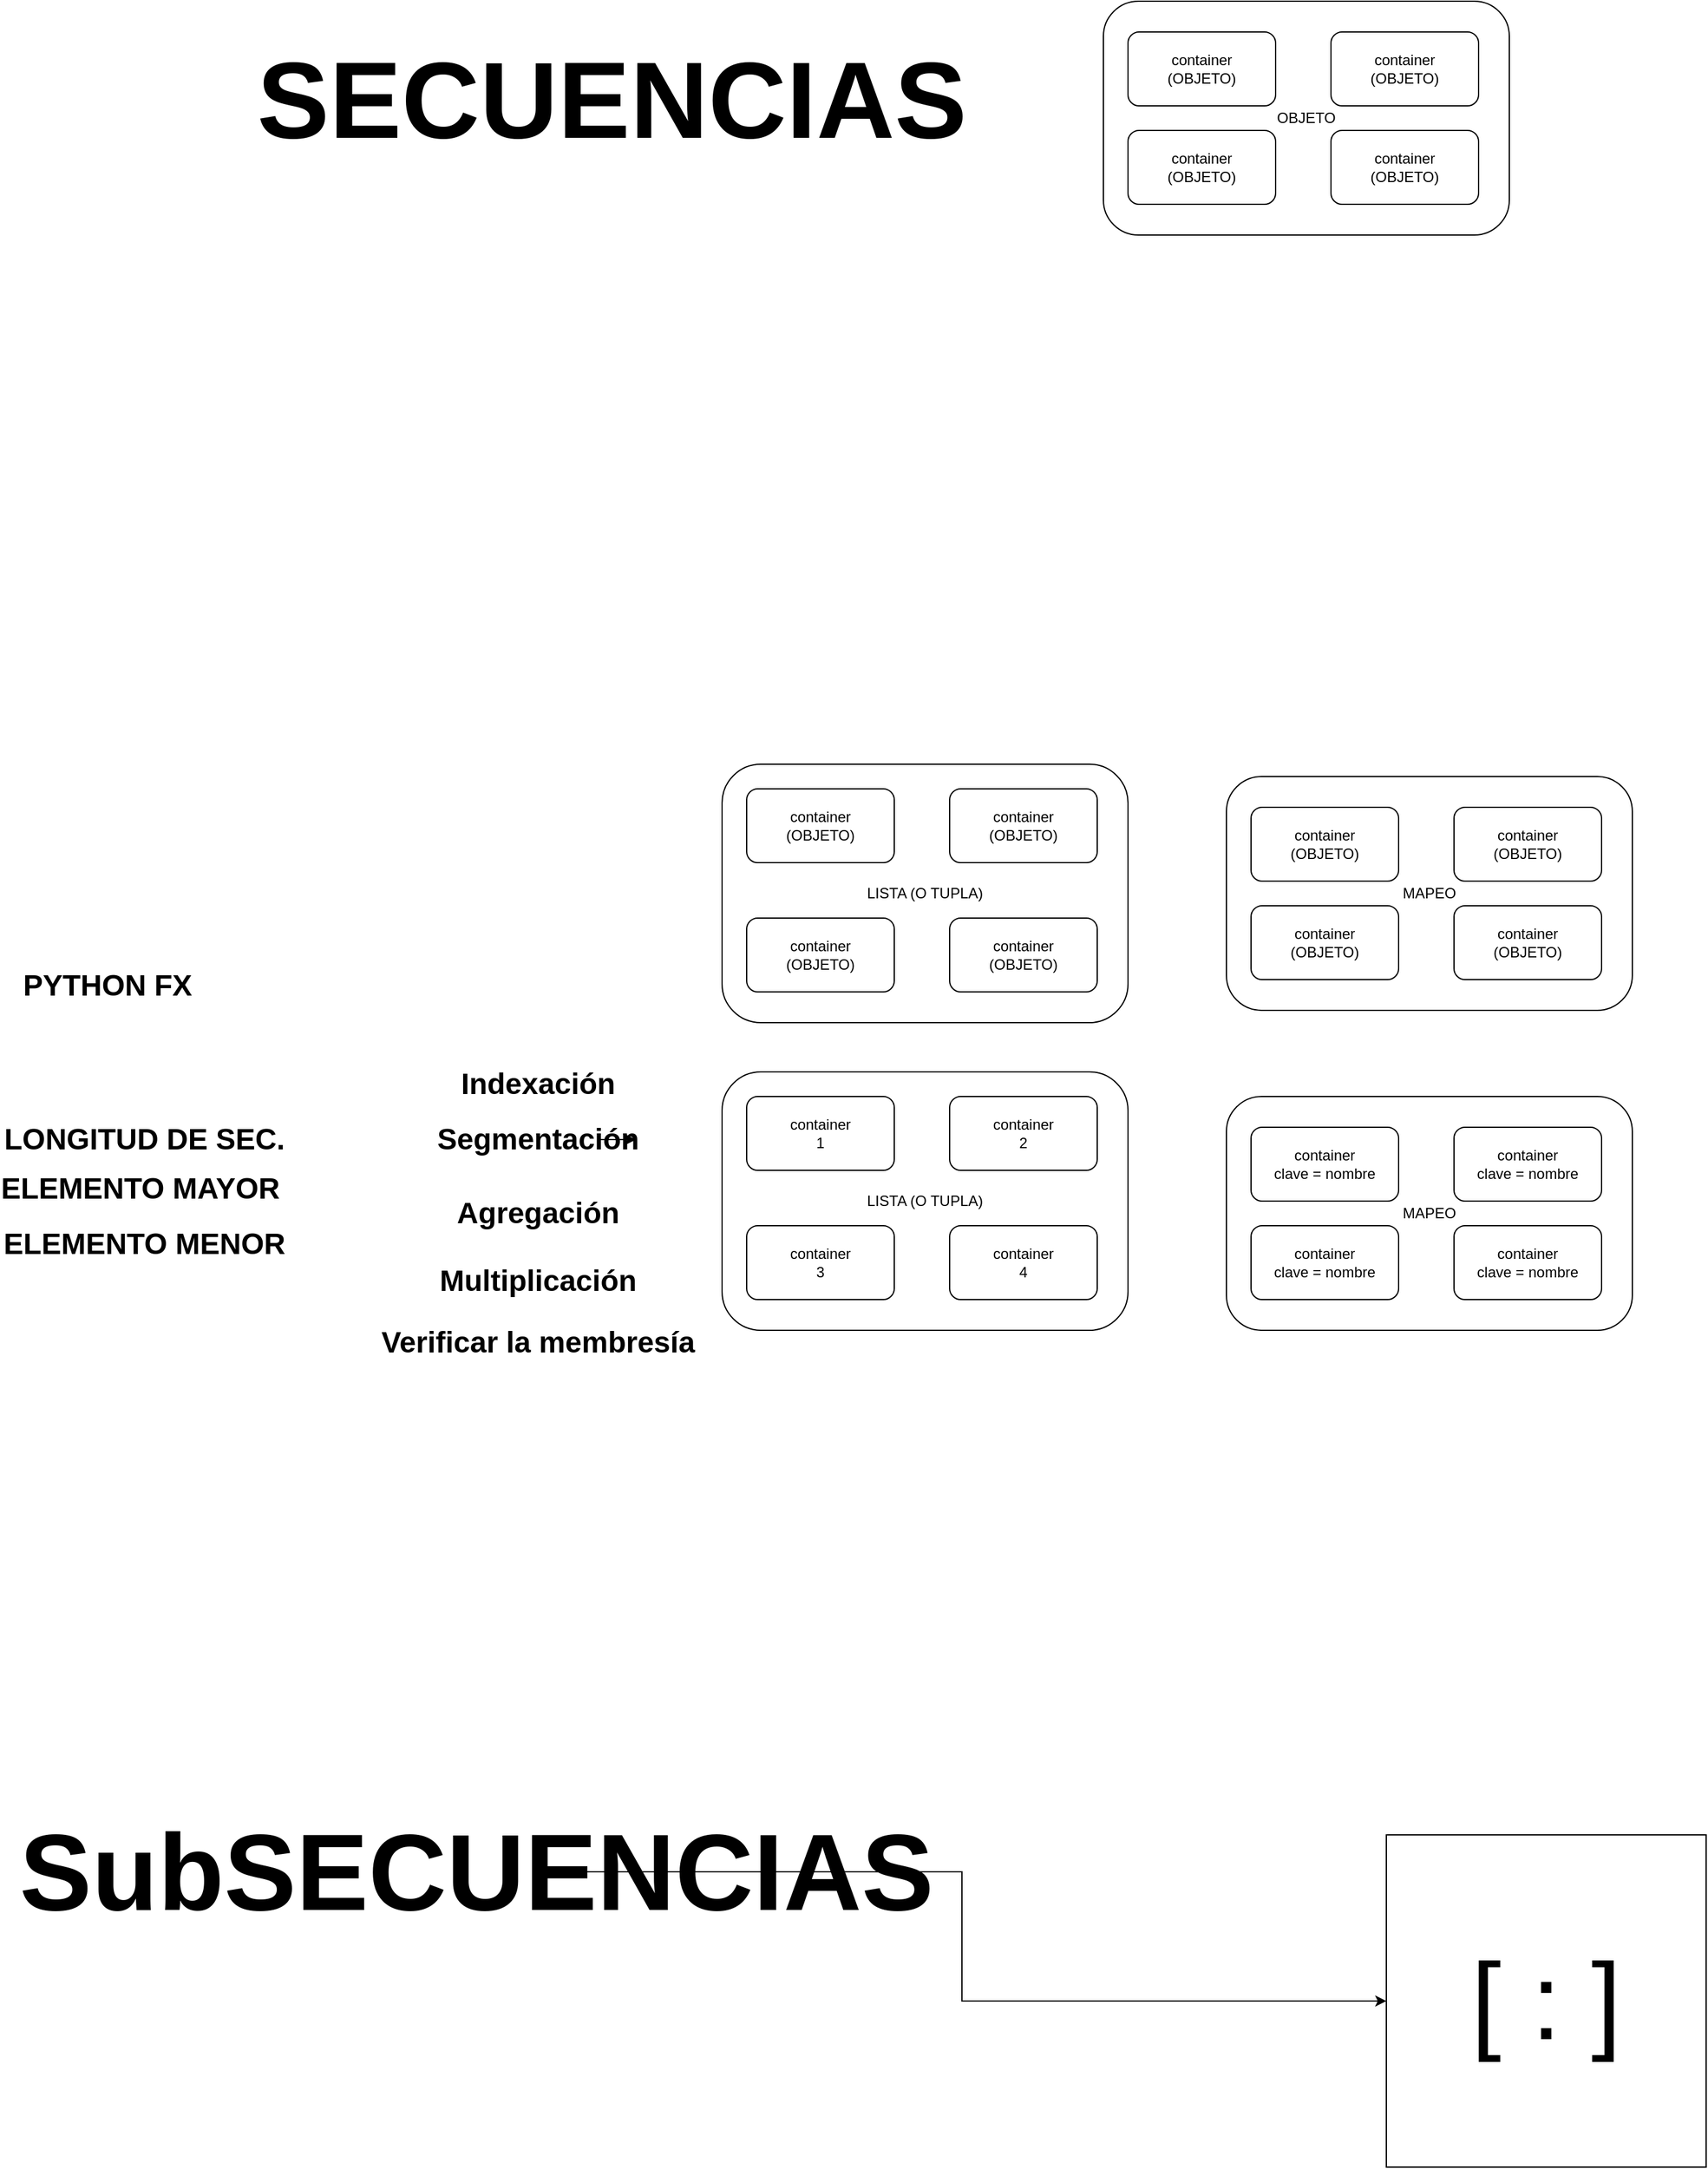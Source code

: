<mxfile version="23.1.3" type="github">
  <diagram name="Page-1" id="hbJS8XIYNHnMWgaqB1Pa">
    <mxGraphModel dx="4435" dy="3245" grid="1" gridSize="10" guides="1" tooltips="1" connect="1" arrows="1" fold="1" page="1" pageScale="1" pageWidth="850" pageHeight="1100" math="0" shadow="0">
      <root>
        <mxCell id="0" />
        <mxCell id="1" parent="0" />
        <mxCell id="fSCyGF-5-5hf1GWgrKXa-2" value="OBJETO" style="rounded=1;whiteSpace=wrap;html=1;" parent="1" vertex="1">
          <mxGeometry x="500" y="-240" width="330" height="190" as="geometry" />
        </mxCell>
        <mxCell id="fSCyGF-5-5hf1GWgrKXa-1" value="container&lt;br&gt;(OBJETO)" style="rounded=1;whiteSpace=wrap;html=1;" parent="1" vertex="1">
          <mxGeometry x="685" y="-215" width="120" height="60" as="geometry" />
        </mxCell>
        <mxCell id="fSCyGF-5-5hf1GWgrKXa-3" value="container&lt;br&gt;(OBJETO)" style="rounded=1;whiteSpace=wrap;html=1;" parent="1" vertex="1">
          <mxGeometry x="685" y="-135" width="120" height="60" as="geometry" />
        </mxCell>
        <mxCell id="fSCyGF-5-5hf1GWgrKXa-4" value="container&lt;br&gt;(OBJETO)" style="rounded=1;whiteSpace=wrap;html=1;" parent="1" vertex="1">
          <mxGeometry x="520" y="-215" width="120" height="60" as="geometry" />
        </mxCell>
        <mxCell id="fSCyGF-5-5hf1GWgrKXa-5" value="container&lt;br&gt;(OBJETO)" style="rounded=1;whiteSpace=wrap;html=1;" parent="1" vertex="1">
          <mxGeometry x="520" y="-135" width="120" height="60" as="geometry" />
        </mxCell>
        <mxCell id="fSCyGF-5-5hf1GWgrKXa-6" value="LISTA (O TUPLA)" style="rounded=1;whiteSpace=wrap;html=1;" parent="1" vertex="1">
          <mxGeometry x="190" y="380" width="330" height="210" as="geometry" />
        </mxCell>
        <mxCell id="fSCyGF-5-5hf1GWgrKXa-7" value="container&lt;br&gt;(OBJETO)" style="rounded=1;whiteSpace=wrap;html=1;" parent="1" vertex="1">
          <mxGeometry x="375" y="400" width="120" height="60" as="geometry" />
        </mxCell>
        <mxCell id="fSCyGF-5-5hf1GWgrKXa-8" value="container&lt;br&gt;(OBJETO)" style="rounded=1;whiteSpace=wrap;html=1;" parent="1" vertex="1">
          <mxGeometry x="375" y="505" width="120" height="60" as="geometry" />
        </mxCell>
        <mxCell id="fSCyGF-5-5hf1GWgrKXa-9" value="container&lt;br&gt;(OBJETO)" style="rounded=1;whiteSpace=wrap;html=1;" parent="1" vertex="1">
          <mxGeometry x="210" y="400" width="120" height="60" as="geometry" />
        </mxCell>
        <mxCell id="fSCyGF-5-5hf1GWgrKXa-10" value="container&lt;br&gt;(OBJETO)" style="rounded=1;whiteSpace=wrap;html=1;" parent="1" vertex="1">
          <mxGeometry x="210" y="505" width="120" height="60" as="geometry" />
        </mxCell>
        <mxCell id="fSCyGF-5-5hf1GWgrKXa-11" value="LISTA (O TUPLA)" style="rounded=1;whiteSpace=wrap;html=1;" parent="1" vertex="1">
          <mxGeometry x="190" y="630" width="330" height="210" as="geometry" />
        </mxCell>
        <mxCell id="fSCyGF-5-5hf1GWgrKXa-12" value="container&lt;br&gt;2" style="rounded=1;whiteSpace=wrap;html=1;" parent="1" vertex="1">
          <mxGeometry x="375" y="650" width="120" height="60" as="geometry" />
        </mxCell>
        <mxCell id="fSCyGF-5-5hf1GWgrKXa-13" value="container&lt;br&gt;4" style="rounded=1;whiteSpace=wrap;html=1;" parent="1" vertex="1">
          <mxGeometry x="375" y="755" width="120" height="60" as="geometry" />
        </mxCell>
        <mxCell id="fSCyGF-5-5hf1GWgrKXa-14" value="container&lt;br&gt;1" style="rounded=1;whiteSpace=wrap;html=1;" parent="1" vertex="1">
          <mxGeometry x="210" y="650" width="120" height="60" as="geometry" />
        </mxCell>
        <mxCell id="fSCyGF-5-5hf1GWgrKXa-15" value="container&lt;br&gt;3" style="rounded=1;whiteSpace=wrap;html=1;" parent="1" vertex="1">
          <mxGeometry x="210" y="755" width="120" height="60" as="geometry" />
        </mxCell>
        <mxCell id="fSCyGF-5-5hf1GWgrKXa-16" value="MAPEO" style="rounded=1;whiteSpace=wrap;html=1;" parent="1" vertex="1">
          <mxGeometry x="600" y="390" width="330" height="190" as="geometry" />
        </mxCell>
        <mxCell id="fSCyGF-5-5hf1GWgrKXa-17" value="container&lt;br&gt;(OBJETO)" style="rounded=1;whiteSpace=wrap;html=1;" parent="1" vertex="1">
          <mxGeometry x="785" y="415" width="120" height="60" as="geometry" />
        </mxCell>
        <mxCell id="fSCyGF-5-5hf1GWgrKXa-18" value="container&lt;br&gt;(OBJETO)" style="rounded=1;whiteSpace=wrap;html=1;" parent="1" vertex="1">
          <mxGeometry x="785" y="495" width="120" height="60" as="geometry" />
        </mxCell>
        <mxCell id="fSCyGF-5-5hf1GWgrKXa-19" value="container&lt;br&gt;(OBJETO)" style="rounded=1;whiteSpace=wrap;html=1;" parent="1" vertex="1">
          <mxGeometry x="620" y="415" width="120" height="60" as="geometry" />
        </mxCell>
        <mxCell id="fSCyGF-5-5hf1GWgrKXa-20" value="container&lt;br&gt;(OBJETO)" style="rounded=1;whiteSpace=wrap;html=1;" parent="1" vertex="1">
          <mxGeometry x="620" y="495" width="120" height="60" as="geometry" />
        </mxCell>
        <mxCell id="fSCyGF-5-5hf1GWgrKXa-21" value="MAPEO" style="rounded=1;whiteSpace=wrap;html=1;" parent="1" vertex="1">
          <mxGeometry x="600" y="650" width="330" height="190" as="geometry" />
        </mxCell>
        <mxCell id="fSCyGF-5-5hf1GWgrKXa-22" value="container&lt;br&gt;clave = nombre" style="rounded=1;whiteSpace=wrap;html=1;" parent="1" vertex="1">
          <mxGeometry x="785" y="675" width="120" height="60" as="geometry" />
        </mxCell>
        <mxCell id="fSCyGF-5-5hf1GWgrKXa-23" value="container&lt;br&gt;clave = nombre" style="rounded=1;whiteSpace=wrap;html=1;" parent="1" vertex="1">
          <mxGeometry x="785" y="755" width="120" height="60" as="geometry" />
        </mxCell>
        <mxCell id="fSCyGF-5-5hf1GWgrKXa-24" value="container&lt;br&gt;clave = nombre" style="rounded=1;whiteSpace=wrap;html=1;" parent="1" vertex="1">
          <mxGeometry x="620" y="675" width="120" height="60" as="geometry" />
        </mxCell>
        <mxCell id="fSCyGF-5-5hf1GWgrKXa-25" value="container&lt;br&gt;clave = nombre" style="rounded=1;whiteSpace=wrap;html=1;" parent="1" vertex="1">
          <mxGeometry x="620" y="755" width="120" height="60" as="geometry" />
        </mxCell>
        <mxCell id="fSCyGF-5-5hf1GWgrKXa-26" value="Indexación" style="text;strokeColor=none;fillColor=none;html=1;fontSize=24;fontStyle=1;verticalAlign=middle;align=center;" parent="1" vertex="1">
          <mxGeometry x="-10" y="620" width="100" height="40" as="geometry" />
        </mxCell>
        <mxCell id="fSCyGF-5-5hf1GWgrKXa-28" style="edgeStyle=orthogonalEdgeStyle;rounded=0;orthogonalLoop=1;jettySize=auto;html=1;exitX=1;exitY=0.5;exitDx=0;exitDy=0;" parent="1" source="fSCyGF-5-5hf1GWgrKXa-27" edge="1">
          <mxGeometry relative="1" as="geometry">
            <mxPoint x="120" y="685" as="targetPoint" />
          </mxGeometry>
        </mxCell>
        <mxCell id="fSCyGF-5-5hf1GWgrKXa-27" value="Segmentación" style="text;strokeColor=none;fillColor=none;html=1;fontSize=24;fontStyle=1;verticalAlign=middle;align=center;" parent="1" vertex="1">
          <mxGeometry x="-10" y="665" width="100" height="40" as="geometry" />
        </mxCell>
        <mxCell id="fSCyGF-5-5hf1GWgrKXa-29" value="Agregación" style="text;strokeColor=none;fillColor=none;html=1;fontSize=24;fontStyle=1;verticalAlign=middle;align=center;" parent="1" vertex="1">
          <mxGeometry x="-10" y="725" width="100" height="40" as="geometry" />
        </mxCell>
        <mxCell id="fSCyGF-5-5hf1GWgrKXa-30" value="Multiplicación" style="text;strokeColor=none;fillColor=none;html=1;fontSize=24;fontStyle=1;verticalAlign=middle;align=center;" parent="1" vertex="1">
          <mxGeometry x="-10" y="780" width="100" height="40" as="geometry" />
        </mxCell>
        <mxCell id="fSCyGF-5-5hf1GWgrKXa-31" value="Verificar la membresía" style="text;strokeColor=none;fillColor=none;html=1;fontSize=24;fontStyle=1;verticalAlign=middle;align=center;" parent="1" vertex="1">
          <mxGeometry x="-10" y="830" width="100" height="40" as="geometry" />
        </mxCell>
        <mxCell id="fSCyGF-5-5hf1GWgrKXa-32" value="PYTHON FX" style="text;strokeColor=none;fillColor=none;html=1;fontSize=24;fontStyle=1;verticalAlign=middle;align=center;" parent="1" vertex="1">
          <mxGeometry x="-360" y="540" width="100" height="40" as="geometry" />
        </mxCell>
        <mxCell id="fSCyGF-5-5hf1GWgrKXa-33" value="LONGITUD DE SEC." style="text;strokeColor=none;fillColor=none;html=1;fontSize=24;fontStyle=1;verticalAlign=middle;align=center;" parent="1" vertex="1">
          <mxGeometry x="-330" y="665" width="100" height="40" as="geometry" />
        </mxCell>
        <mxCell id="fSCyGF-5-5hf1GWgrKXa-36" value="ELEMENTO MENOR" style="text;strokeColor=none;fillColor=none;html=1;fontSize=24;fontStyle=1;verticalAlign=middle;align=center;" parent="1" vertex="1">
          <mxGeometry x="-330" y="750" width="100" height="40" as="geometry" />
        </mxCell>
        <mxCell id="fSCyGF-5-5hf1GWgrKXa-35" value="ELEMENTO MAYOR&amp;nbsp;" style="text;strokeColor=none;fillColor=none;html=1;fontSize=24;fontStyle=1;verticalAlign=middle;align=center;" parent="1" vertex="1">
          <mxGeometry x="-330" y="705" width="100" height="40" as="geometry" />
        </mxCell>
        <mxCell id="gIvhGqSCqcrA7MmU7XDW-1" value="&lt;font style=&quot;font-size: 88px;&quot;&gt;SECUENCIAS&lt;/font&gt;" style="text;strokeColor=none;fillColor=none;html=1;fontSize=24;fontStyle=1;verticalAlign=middle;align=center;" parent="1" vertex="1">
          <mxGeometry x="50" y="-180" width="100" height="40" as="geometry" />
        </mxCell>
        <mxCell id="gIvhGqSCqcrA7MmU7XDW-4" value="" style="edgeStyle=orthogonalEdgeStyle;rounded=0;orthogonalLoop=1;jettySize=auto;html=1;" parent="1" source="gIvhGqSCqcrA7MmU7XDW-2" target="gIvhGqSCqcrA7MmU7XDW-3" edge="1">
          <mxGeometry relative="1" as="geometry" />
        </mxCell>
        <mxCell id="gIvhGqSCqcrA7MmU7XDW-2" value="&lt;font style=&quot;font-size: 88px;&quot;&gt;SubSECUENCIAS&lt;/font&gt;" style="text;strokeColor=none;fillColor=none;html=1;fontSize=24;fontStyle=1;verticalAlign=middle;align=center;" parent="1" vertex="1">
          <mxGeometry x="-60" y="1260" width="100" height="40" as="geometry" />
        </mxCell>
        <mxCell id="gIvhGqSCqcrA7MmU7XDW-3" value="&lt;span style=&quot;font-size: 88px;&quot;&gt;[ : ]&lt;/span&gt;" style="whiteSpace=wrap;html=1;" parent="1" vertex="1">
          <mxGeometry x="730" y="1250" width="260" height="270" as="geometry" />
        </mxCell>
      </root>
    </mxGraphModel>
  </diagram>
</mxfile>
